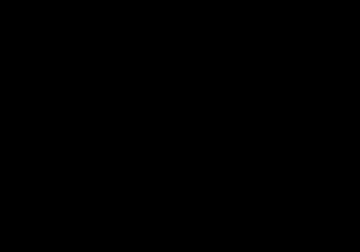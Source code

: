 set xrange [0:1]
set xlabel "Wins"
set ylabel "Equity"

livecube1(x)=-1.196 + x * (-1+1.196)/0.23794
livecube2(x)=-1 + 2*(x-0.23794)/(0.75977-0.23794)
livecube3(x)= 1 + (x-0.75077) * (1.229-1)/(1-0.75077)

livecube4(x)=-1.196 + x * (-1+1.196)/0.23794
livecube5(x)=-1 + (x-0.23794)*(1.229+1)/(1.0-0.23794)

livecube6(x)=-1.196 + (x-0.00000)*(1+1.196)/(0.75077-0.00000)
livecube7(x)= 1     + (x-0.75077)*(1.229-1)/(1.00000-0.75077)

cubeless(x)=-1.196+x*(1.229+1.196)
livecube(x)=( x < 0.23794 ? livecube1(x) : \
            ( x < 0.75077 ? livecube2(x) : livecube3(x) ) )
cubeful(x)=0.32*cubeless(x)+0.68*livecube(x)

livecube8(x)=( x < 0.23794 ? livecube4(x) : livecube5(x))
cubeful2(x)=2*(0.32*cubeless(x)+0.68*livecube8(x))

livecube9(x)=( x < 0.75077 ? livecube6(x) : livecube7(x))
cubeful3(x)=2*(0.32*cubeless(x)+0.68*livecube9(x))

set terminal dumb
set output "mgcd.txt"
plot cubeful(x)  title "centered cube", \
     cubeful2(x) title "O owns 2-cube", \
     cubeful3(x) title "X owns 2-cube"

set terminal postscript eps enhanced color dashed
set output "mgcd.eps"
plot cubeful(x)  title "centered cube", \
     cubeful2(x) title "O owns 2-cube", \
     cubeful3(x) title "X owns 2-cube"

